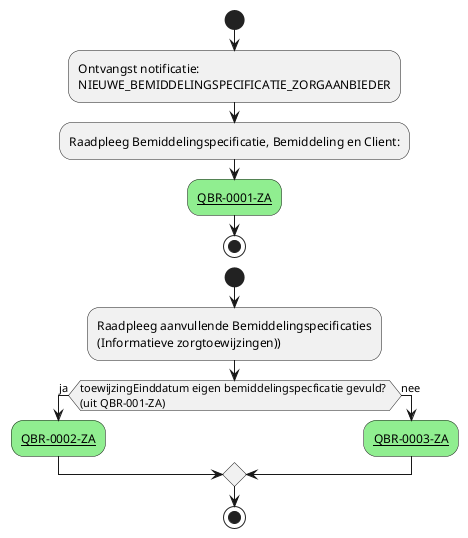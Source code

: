 @startuml

start

:Ontvangst notificatie:\nNIEUWE_BEMIDDELINGSPECIFICATIE_ZORGAANBIEDER;

:Raadpleeg Bemiddelingspecificatie, Bemiddeling en Client:;

#lightgreen:__QBR-0001-ZA__;

stop

start

:Raadpleeg aanvullende Bemiddelingspecificaties\n(Informatieve zorgtoewijzingen));

if (toewijzingEinddatum eigen bemiddelingspecficatie gevuld? \n(uit QBR-001-ZA)) then (ja)
  #lightgreen:__QBR-0002-ZA__;
else (nee)
  #lightgreen:__QBR-0003-ZA__;
endif

stop

@enduml